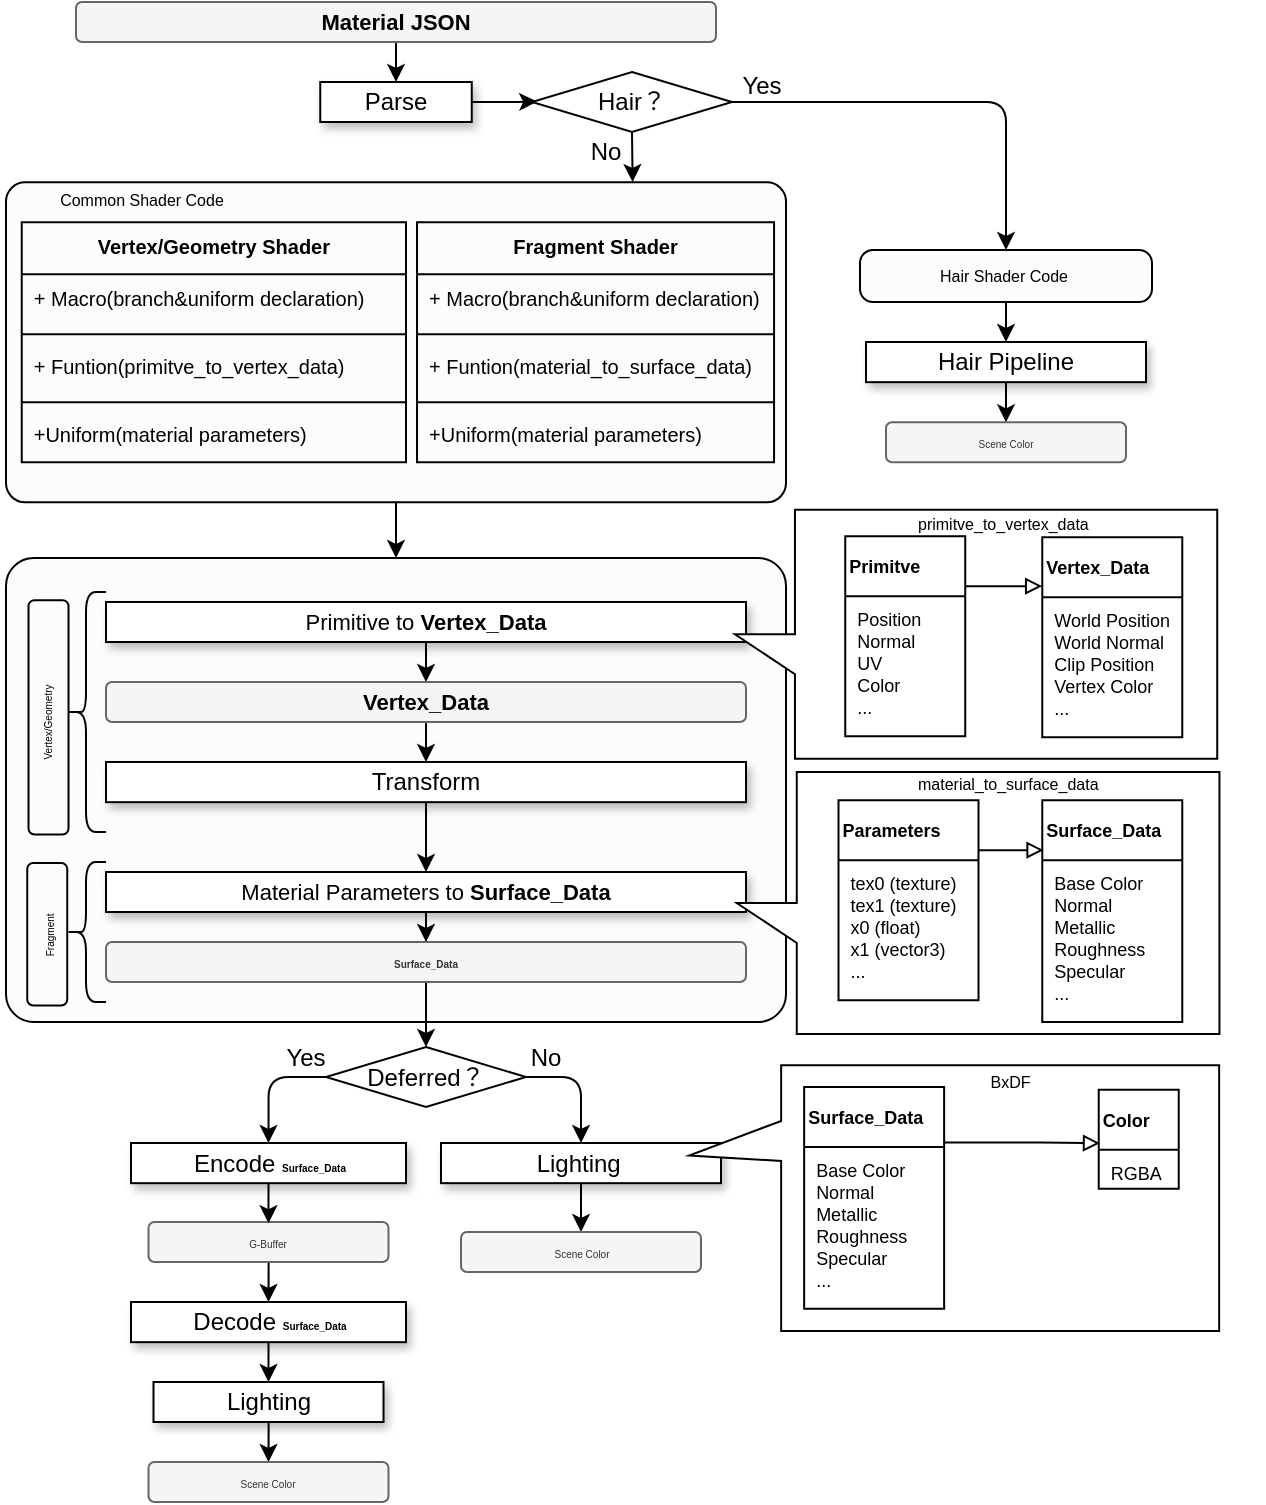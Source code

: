 <mxfile version="20.6.2" type="github">
  <diagram id="rjo74vok-zISJOvy7XTI" name="第 1 页">
    <mxGraphModel dx="1298" dy="1135" grid="0" gridSize="10" guides="1" tooltips="1" connect="1" arrows="1" fold="1" page="0" pageScale="1" pageWidth="827" pageHeight="1169" math="0" shadow="0">
      <root>
        <mxCell id="0" />
        <mxCell id="1" parent="0" />
        <mxCell id="tUKbnSFkeA9dqwj0QO37-302" style="edgeStyle=orthogonalEdgeStyle;rounded=1;orthogonalLoop=1;jettySize=auto;html=1;entryX=0.5;entryY=0;entryDx=0;entryDy=0;fontSize=8;endArrow=classic;endFill=1;" edge="1" parent="1" source="tUKbnSFkeA9dqwj0QO37-298" target="tUKbnSFkeA9dqwj0QO37-287">
          <mxGeometry relative="1" as="geometry" />
        </mxCell>
        <mxCell id="tUKbnSFkeA9dqwj0QO37-298" value="" style="rounded=1;whiteSpace=wrap;html=1;shadow=0;glass=0;sketch=0;fontSize=5;fillColor=#FCFCFC;arcSize=25;" vertex="1" parent="1">
          <mxGeometry x="477" y="114" width="146" height="26" as="geometry" />
        </mxCell>
        <mxCell id="tUKbnSFkeA9dqwj0QO37-283" style="edgeStyle=orthogonalEdgeStyle;rounded=1;orthogonalLoop=1;jettySize=auto;html=1;exitX=0.5;exitY=1;exitDx=0;exitDy=0;entryX=0.5;entryY=0;entryDx=0;entryDy=0;fontSize=8;endArrow=classic;endFill=1;" edge="1" parent="1" source="tUKbnSFkeA9dqwj0QO37-219" target="tUKbnSFkeA9dqwj0QO37-48">
          <mxGeometry relative="1" as="geometry" />
        </mxCell>
        <mxCell id="tUKbnSFkeA9dqwj0QO37-219" value="" style="rounded=1;whiteSpace=wrap;html=1;shadow=0;glass=0;sketch=0;fontSize=5;fillColor=#FCFCFC;arcSize=6;" vertex="1" parent="1">
          <mxGeometry x="50" y="80.16" width="390" height="160" as="geometry" />
        </mxCell>
        <mxCell id="tUKbnSFkeA9dqwj0QO37-48" value="" style="rounded=1;whiteSpace=wrap;html=1;shadow=0;glass=0;sketch=0;fontSize=5;fillColor=#FCFCFC;arcSize=6;" vertex="1" parent="1">
          <mxGeometry x="50" y="268" width="390" height="232" as="geometry" />
        </mxCell>
        <mxCell id="tUKbnSFkeA9dqwj0QO37-85" style="edgeStyle=orthogonalEdgeStyle;rounded=1;orthogonalLoop=1;jettySize=auto;html=1;entryX=0.5;entryY=0;entryDx=0;entryDy=0;fontSize=17;" edge="1" parent="1" source="tUKbnSFkeA9dqwj0QO37-31" target="tUKbnSFkeA9dqwj0QO37-55">
          <mxGeometry relative="1" as="geometry" />
        </mxCell>
        <mxCell id="tUKbnSFkeA9dqwj0QO37-31" value="&lt;font style=&quot;font-size: 11px;&quot;&gt;Material Parameters to&amp;nbsp;&lt;b style=&quot;font-size: 11px;&quot;&gt;Surface_Data&lt;/b&gt;&lt;/font&gt;" style="rounded=0;whiteSpace=wrap;html=1;fontSize=12;glass=0;strokeWidth=1;shadow=1;" vertex="1" parent="1">
          <mxGeometry x="100" y="425" width="320" height="20" as="geometry" />
        </mxCell>
        <mxCell id="tUKbnSFkeA9dqwj0QO37-135" style="edgeStyle=orthogonalEdgeStyle;rounded=1;orthogonalLoop=1;jettySize=auto;html=1;entryX=0.5;entryY=0;entryDx=0;entryDy=0;fontSize=12;" edge="1" parent="1" source="tUKbnSFkeA9dqwj0QO37-43" target="tUKbnSFkeA9dqwj0QO37-87">
          <mxGeometry relative="1" as="geometry" />
        </mxCell>
        <mxCell id="tUKbnSFkeA9dqwj0QO37-43" value="G-Buffer" style="rounded=1;whiteSpace=wrap;html=1;shadow=0;glass=0;sketch=0;fontSize=5;fillColor=#f5f5f5;fontColor=#333333;strokeColor=#666666;" vertex="1" parent="1">
          <mxGeometry x="121.25" y="600.01" width="120" height="20" as="geometry" />
        </mxCell>
        <mxCell id="tUKbnSFkeA9dqwj0QO37-92" style="edgeStyle=orthogonalEdgeStyle;rounded=1;orthogonalLoop=1;jettySize=auto;html=1;entryX=0.5;entryY=0;entryDx=0;entryDy=0;fontSize=17;" edge="1" parent="1" source="tUKbnSFkeA9dqwj0QO37-46" target="tUKbnSFkeA9dqwj0QO37-68">
          <mxGeometry relative="1" as="geometry" />
        </mxCell>
        <mxCell id="tUKbnSFkeA9dqwj0QO37-46" value="Lighting" style="rounded=0;whiteSpace=wrap;html=1;fontSize=12;glass=0;strokeWidth=1;shadow=1;" vertex="1" parent="1">
          <mxGeometry x="123.75" y="680" width="115" height="20" as="geometry" />
        </mxCell>
        <mxCell id="tUKbnSFkeA9dqwj0QO37-94" style="edgeStyle=orthogonalEdgeStyle;rounded=1;orthogonalLoop=1;jettySize=auto;html=1;exitX=0.5;exitY=1;exitDx=0;exitDy=0;entryX=0.5;entryY=0;entryDx=0;entryDy=0;fontSize=11;" edge="1" parent="1" source="tUKbnSFkeA9dqwj0QO37-47" target="tUKbnSFkeA9dqwj0QO37-93">
          <mxGeometry relative="1" as="geometry" />
        </mxCell>
        <mxCell id="tUKbnSFkeA9dqwj0QO37-47" value="Lighting&amp;nbsp;" style="rounded=0;whiteSpace=wrap;html=1;fontSize=12;glass=0;strokeWidth=1;shadow=1;" vertex="1" parent="1">
          <mxGeometry x="267.5" y="560.5" width="140" height="20.079" as="geometry" />
        </mxCell>
        <mxCell id="tUKbnSFkeA9dqwj0QO37-50" value="Fragment" style="text;html=1;strokeColor=none;fillColor=none;align=center;verticalAlign=middle;whiteSpace=wrap;rounded=0;shadow=0;glass=0;sketch=0;fontSize=5;rotation=270;" vertex="1" parent="1">
          <mxGeometry x="41.26" y="441.16" width="60" height="30" as="geometry" />
        </mxCell>
        <mxCell id="tUKbnSFkeA9dqwj0QO37-128" value="" style="edgeStyle=orthogonalEdgeStyle;rounded=1;orthogonalLoop=1;jettySize=auto;html=1;fontSize=12;exitX=0.5;exitY=1;exitDx=0;exitDy=0;" edge="1" parent="1" source="tUKbnSFkeA9dqwj0QO37-55" target="tUKbnSFkeA9dqwj0QO37-127">
          <mxGeometry relative="1" as="geometry">
            <mxPoint x="260" y="492.5" as="sourcePoint" />
          </mxGeometry>
        </mxCell>
        <mxCell id="tUKbnSFkeA9dqwj0QO37-55" value="&lt;b&gt;Surface_Data&lt;/b&gt;" style="rounded=1;whiteSpace=wrap;html=1;shadow=0;glass=0;sketch=0;fontSize=5;fillColor=#f5f5f5;fontColor=#333333;strokeColor=#666666;" vertex="1" parent="1">
          <mxGeometry x="100" y="460" width="320" height="20" as="geometry" />
        </mxCell>
        <mxCell id="tUKbnSFkeA9dqwj0QO37-68" value="Scene Color" style="rounded=1;whiteSpace=wrap;html=1;shadow=0;glass=0;sketch=0;fontSize=5;fillColor=#f5f5f5;fontColor=#333333;strokeColor=#666666;" vertex="1" parent="1">
          <mxGeometry x="121.25" y="720" width="120" height="20" as="geometry" />
        </mxCell>
        <mxCell id="tUKbnSFkeA9dqwj0QO37-136" style="edgeStyle=orthogonalEdgeStyle;rounded=1;orthogonalLoop=1;jettySize=auto;html=1;entryX=0.5;entryY=0;entryDx=0;entryDy=0;fontSize=12;" edge="1" parent="1" source="tUKbnSFkeA9dqwj0QO37-81" target="tUKbnSFkeA9dqwj0QO37-43">
          <mxGeometry relative="1" as="geometry" />
        </mxCell>
        <mxCell id="tUKbnSFkeA9dqwj0QO37-81" value="Encode &lt;b style=&quot;font-size: 5px;&quot;&gt;Surface_Data&lt;/b&gt;" style="rounded=0;whiteSpace=wrap;html=1;fontSize=12;glass=0;strokeWidth=1;shadow=1;" vertex="1" parent="1">
          <mxGeometry x="112.5" y="560.5" width="137.5" height="20.079" as="geometry" />
        </mxCell>
        <mxCell id="tUKbnSFkeA9dqwj0QO37-91" style="edgeStyle=orthogonalEdgeStyle;rounded=1;orthogonalLoop=1;jettySize=auto;html=1;exitX=0.5;exitY=1;exitDx=0;exitDy=0;entryX=0.5;entryY=0;entryDx=0;entryDy=0;fontSize=17;" edge="1" parent="1" source="tUKbnSFkeA9dqwj0QO37-87" target="tUKbnSFkeA9dqwj0QO37-46">
          <mxGeometry relative="1" as="geometry" />
        </mxCell>
        <mxCell id="tUKbnSFkeA9dqwj0QO37-87" value="Decode &lt;b style=&quot;font-size: 5px;&quot;&gt;Surface_Data&lt;/b&gt;" style="rounded=0;whiteSpace=wrap;html=1;fontSize=12;glass=0;strokeWidth=1;shadow=1;" vertex="1" parent="1">
          <mxGeometry x="112.5" y="640" width="137.5" height="20.079" as="geometry" />
        </mxCell>
        <mxCell id="tUKbnSFkeA9dqwj0QO37-93" value="Scene Color" style="rounded=1;whiteSpace=wrap;html=1;shadow=0;glass=0;sketch=0;fontSize=5;fillColor=#f5f5f5;fontColor=#333333;strokeColor=#666666;" vertex="1" parent="1">
          <mxGeometry x="277.5" y="605" width="120" height="20" as="geometry" />
        </mxCell>
        <mxCell id="tUKbnSFkeA9dqwj0QO37-96" style="edgeStyle=orthogonalEdgeStyle;rounded=1;orthogonalLoop=1;jettySize=auto;html=1;entryX=0.5;entryY=0;entryDx=0;entryDy=0;fontSize=17;" edge="1" parent="1" source="tUKbnSFkeA9dqwj0QO37-97" target="tUKbnSFkeA9dqwj0QO37-100">
          <mxGeometry relative="1" as="geometry" />
        </mxCell>
        <mxCell id="tUKbnSFkeA9dqwj0QO37-97" value="&lt;font style=&quot;font-size: 11px;&quot;&gt;Primitive to&amp;nbsp;&lt;b style=&quot;font-size: 11px;&quot;&gt;Vertex_Data&lt;/b&gt;&lt;/font&gt;" style="rounded=0;whiteSpace=wrap;html=1;fontSize=12;glass=0;strokeWidth=1;shadow=1;" vertex="1" parent="1">
          <mxGeometry x="100" y="290" width="320" height="20" as="geometry" />
        </mxCell>
        <mxCell id="tUKbnSFkeA9dqwj0QO37-103" style="edgeStyle=orthogonalEdgeStyle;rounded=1;orthogonalLoop=1;jettySize=auto;html=1;exitX=0.5;exitY=1;exitDx=0;exitDy=0;entryX=0.5;entryY=0;entryDx=0;entryDy=0;fontSize=11;" edge="1" parent="1" source="tUKbnSFkeA9dqwj0QO37-98" target="tUKbnSFkeA9dqwj0QO37-31">
          <mxGeometry relative="1" as="geometry" />
        </mxCell>
        <mxCell id="tUKbnSFkeA9dqwj0QO37-98" value="Transform" style="rounded=0;whiteSpace=wrap;html=1;fontSize=12;glass=0;strokeWidth=1;shadow=1;" vertex="1" parent="1">
          <mxGeometry x="100" y="370" width="320" height="20.079" as="geometry" />
        </mxCell>
        <mxCell id="tUKbnSFkeA9dqwj0QO37-102" value="" style="edgeStyle=orthogonalEdgeStyle;rounded=1;orthogonalLoop=1;jettySize=auto;html=1;fontSize=11;" edge="1" parent="1" source="tUKbnSFkeA9dqwj0QO37-100" target="tUKbnSFkeA9dqwj0QO37-98">
          <mxGeometry relative="1" as="geometry" />
        </mxCell>
        <mxCell id="tUKbnSFkeA9dqwj0QO37-100" value="&lt;b style=&quot;color: rgb(0, 0, 0); font-size: 11px;&quot;&gt;Vertex_Data&lt;/b&gt;" style="rounded=1;whiteSpace=wrap;html=1;shadow=0;glass=0;sketch=0;fontSize=5;fillColor=#f5f5f5;fontColor=#333333;strokeColor=#666666;" vertex="1" parent="1">
          <mxGeometry x="100" y="330" width="320" height="20" as="geometry" />
        </mxCell>
        <mxCell id="tUKbnSFkeA9dqwj0QO37-113" value="Yes" style="text;html=1;strokeColor=none;fillColor=none;align=center;verticalAlign=middle;whiteSpace=wrap;rounded=0;shadow=0;glass=0;dashed=1;sketch=0;fontSize=12;" vertex="1" parent="1">
          <mxGeometry x="170" y="502.5" width="60" height="30" as="geometry" />
        </mxCell>
        <mxCell id="tUKbnSFkeA9dqwj0QO37-115" value="No" style="text;html=1;strokeColor=none;fillColor=none;align=center;verticalAlign=middle;whiteSpace=wrap;rounded=0;shadow=0;glass=0;dashed=1;sketch=0;fontSize=12;" vertex="1" parent="1">
          <mxGeometry x="290" y="502.5" width="60" height="30" as="geometry" />
        </mxCell>
        <mxCell id="tUKbnSFkeA9dqwj0QO37-118" value="" style="shape=curlyBracket;whiteSpace=wrap;html=1;rounded=1;flipH=1;labelPosition=right;verticalLabelPosition=middle;align=left;verticalAlign=middle;shadow=0;glass=0;sketch=0;strokeColor=#030303;fontSize=12;fillColor=default;rotation=-180;" vertex="1" parent="1">
          <mxGeometry x="80" y="285" width="20" height="120" as="geometry" />
        </mxCell>
        <mxCell id="tUKbnSFkeA9dqwj0QO37-119" value="" style="shape=curlyBracket;whiteSpace=wrap;html=1;rounded=1;flipH=1;labelPosition=right;verticalLabelPosition=middle;align=left;verticalAlign=middle;shadow=0;glass=0;sketch=0;strokeColor=#030303;fontSize=12;fillColor=default;rotation=-180;" vertex="1" parent="1">
          <mxGeometry x="80" y="420" width="20" height="70" as="geometry" />
        </mxCell>
        <mxCell id="tUKbnSFkeA9dqwj0QO37-129" style="edgeStyle=orthogonalEdgeStyle;rounded=1;orthogonalLoop=1;jettySize=auto;html=1;entryX=0.5;entryY=0;entryDx=0;entryDy=0;fontSize=12;exitX=0;exitY=0.5;exitDx=0;exitDy=0;exitPerimeter=0;" edge="1" parent="1" source="tUKbnSFkeA9dqwj0QO37-127" target="tUKbnSFkeA9dqwj0QO37-81">
          <mxGeometry relative="1" as="geometry" />
        </mxCell>
        <mxCell id="tUKbnSFkeA9dqwj0QO37-130" style="edgeStyle=orthogonalEdgeStyle;rounded=1;orthogonalLoop=1;jettySize=auto;html=1;entryX=0.5;entryY=0;entryDx=0;entryDy=0;fontSize=12;exitX=1;exitY=0.5;exitDx=0;exitDy=0;exitPerimeter=0;" edge="1" parent="1" source="tUKbnSFkeA9dqwj0QO37-127" target="tUKbnSFkeA9dqwj0QO37-47">
          <mxGeometry relative="1" as="geometry" />
        </mxCell>
        <mxCell id="tUKbnSFkeA9dqwj0QO37-127" value="Deferred？" style="strokeWidth=1;html=1;shape=mxgraph.flowchart.decision;whiteSpace=wrap;rounded=1;shadow=0;glass=0;sketch=0;strokeColor=#030303;fontSize=12;fillColor=default;" vertex="1" parent="1">
          <mxGeometry x="210" y="512.5" width="100" height="30" as="geometry" />
        </mxCell>
        <mxCell id="tUKbnSFkeA9dqwj0QO37-139" value="" style="rounded=1;whiteSpace=wrap;html=1;shadow=0;glass=0;sketch=0;strokeColor=default;strokeWidth=1;fontSize=12;fillColor=none;rotation=-90;" vertex="1" parent="1">
          <mxGeometry x="35" y="446.16" width="71.25" height="20" as="geometry" />
        </mxCell>
        <mxCell id="tUKbnSFkeA9dqwj0QO37-162" value="Vertex/Geometry Shader" style="swimlane;fontStyle=1;align=center;verticalAlign=top;childLayout=stackLayout;horizontal=1;startSize=26;horizontalStack=0;resizeParent=1;resizeParentMax=0;resizeLast=0;collapsible=1;marginBottom=0;rounded=0;shadow=0;glass=0;sketch=0;strokeColor=default;strokeWidth=1;fontSize=10;fillColor=none;swimlaneFillColor=none;" vertex="1" parent="1">
          <mxGeometry x="57.87" y="100.16" width="192.13" height="120" as="geometry" />
        </mxCell>
        <mxCell id="tUKbnSFkeA9dqwj0QO37-163" value="+ Macro(branch&amp;uniform declaration) " style="text;strokeColor=none;fillColor=none;align=left;verticalAlign=top;spacingLeft=4;spacingRight=4;overflow=hidden;rotatable=0;points=[[0,0.5],[1,0.5]];portConstraint=eastwest;rounded=1;shadow=0;glass=0;sketch=0;strokeWidth=1;fontSize=10;noLabel=0;" vertex="1" parent="tUKbnSFkeA9dqwj0QO37-162">
          <mxGeometry y="26" width="192.13" height="26" as="geometry" />
        </mxCell>
        <mxCell id="tUKbnSFkeA9dqwj0QO37-164" value="" style="line;strokeWidth=1;fillColor=none;align=left;verticalAlign=middle;spacingTop=-1;spacingLeft=3;spacingRight=3;rotatable=0;labelPosition=right;points=[];portConstraint=eastwest;strokeColor=inherit;rounded=1;shadow=0;glass=0;sketch=0;fontSize=12;" vertex="1" parent="tUKbnSFkeA9dqwj0QO37-162">
          <mxGeometry y="52" width="192.13" height="8" as="geometry" />
        </mxCell>
        <mxCell id="tUKbnSFkeA9dqwj0QO37-165" value="+ Funtion(primitve_to_vertex_data)" style="text;strokeColor=none;fillColor=none;align=left;verticalAlign=top;spacingLeft=4;spacingRight=4;overflow=hidden;rotatable=0;points=[[0,0.5],[1,0.5]];portConstraint=eastwest;rounded=1;shadow=0;glass=0;sketch=0;strokeWidth=1;fontSize=10;" vertex="1" parent="tUKbnSFkeA9dqwj0QO37-162">
          <mxGeometry y="60" width="192.13" height="26" as="geometry" />
        </mxCell>
        <mxCell id="tUKbnSFkeA9dqwj0QO37-209" value="" style="line;strokeWidth=1;fillColor=none;align=left;verticalAlign=middle;spacingTop=-1;spacingLeft=3;spacingRight=3;rotatable=0;labelPosition=right;points=[];portConstraint=eastwest;strokeColor=inherit;rounded=1;shadow=0;glass=0;sketch=0;fontSize=12;" vertex="1" parent="tUKbnSFkeA9dqwj0QO37-162">
          <mxGeometry y="86" width="192.13" height="8" as="geometry" />
        </mxCell>
        <mxCell id="tUKbnSFkeA9dqwj0QO37-208" value="+Uniform(material parameters)" style="text;strokeColor=none;fillColor=none;align=left;verticalAlign=top;spacingLeft=4;spacingRight=4;overflow=hidden;rotatable=0;points=[[0,0.5],[1,0.5]];portConstraint=eastwest;rounded=1;shadow=0;glass=0;sketch=0;strokeWidth=1;fontSize=10;" vertex="1" parent="tUKbnSFkeA9dqwj0QO37-162">
          <mxGeometry y="94" width="192.13" height="26" as="geometry" />
        </mxCell>
        <mxCell id="tUKbnSFkeA9dqwj0QO37-178" value="" style="shape=callout;whiteSpace=wrap;html=1;perimeter=calloutPerimeter;rounded=1;shadow=0;glass=0;sketch=0;strokeColor=default;strokeWidth=1;fontSize=13;fillColor=default;rotation=90;arcSize=0;" vertex="1" parent="1">
          <mxGeometry x="472.8" y="185.57" width="124.5" height="241.13" as="geometry" />
        </mxCell>
        <mxCell id="tUKbnSFkeA9dqwj0QO37-160" value="Vertex_Data" style="swimlane;childLayout=stackLayout;horizontal=1;startSize=30;horizontalStack=0;rounded=0;fontSize=9;fontStyle=1;strokeWidth=1;resizeParent=0;resizeLast=1;shadow=0;dashed=0;align=left;glass=0;sketch=0;strokeColor=default;fillColor=none;" vertex="1" parent="1">
          <mxGeometry x="568.14" y="257.67" width="70" height="100" as="geometry" />
        </mxCell>
        <mxCell id="tUKbnSFkeA9dqwj0QO37-161" value="World Position&#xa;World Normal&#xa;Clip Position&#xa;Vertex Color&#xa;...&#xa;" style="align=left;strokeColor=none;fillColor=none;spacingLeft=4;fontSize=9;verticalAlign=top;resizable=0;rotatable=0;part=1;rounded=1;shadow=0;glass=0;sketch=0;strokeWidth=1;" vertex="1" parent="tUKbnSFkeA9dqwj0QO37-160">
          <mxGeometry y="30" width="70" height="70" as="geometry" />
        </mxCell>
        <mxCell id="tUKbnSFkeA9dqwj0QO37-183" style="edgeStyle=orthogonalEdgeStyle;rounded=1;orthogonalLoop=1;jettySize=auto;html=1;exitX=0.5;exitY=1;exitDx=0;exitDy=0;fontSize=9;" edge="1" parent="tUKbnSFkeA9dqwj0QO37-160">
          <mxGeometry relative="1" as="geometry">
            <mxPoint x="35" y="76.5" as="sourcePoint" />
            <mxPoint x="35" y="76.5" as="targetPoint" />
          </mxGeometry>
        </mxCell>
        <mxCell id="tUKbnSFkeA9dqwj0QO37-230" style="edgeStyle=orthogonalEdgeStyle;rounded=1;orthogonalLoop=1;jettySize=auto;html=1;exitX=1;exitY=0.25;exitDx=0;exitDy=0;entryX=0;entryY=0.25;entryDx=0;entryDy=0;fontSize=11;endArrow=block;endFill=0;" edge="1" parent="1" source="tUKbnSFkeA9dqwj0QO37-180" target="tUKbnSFkeA9dqwj0QO37-160">
          <mxGeometry relative="1" as="geometry" />
        </mxCell>
        <mxCell id="tUKbnSFkeA9dqwj0QO37-180" value="Primitve" style="swimlane;childLayout=stackLayout;horizontal=1;startSize=30;horizontalStack=0;rounded=0;fontSize=9;fontStyle=1;strokeWidth=1;resizeParent=0;resizeLast=1;shadow=0;dashed=0;align=left;glass=0;sketch=0;strokeColor=default;fillColor=none;" vertex="1" parent="1">
          <mxGeometry x="469.62" y="257.12" width="60" height="100" as="geometry" />
        </mxCell>
        <mxCell id="tUKbnSFkeA9dqwj0QO37-181" value="Position&#xa;Normal&#xa;UV&#xa;Color&#xa;...&#xa;&#xa;" style="align=left;strokeColor=none;fillColor=none;spacingLeft=4;fontSize=9;verticalAlign=top;resizable=0;rotatable=0;part=1;rounded=1;shadow=0;glass=0;sketch=0;strokeWidth=1;" vertex="1" parent="tUKbnSFkeA9dqwj0QO37-180">
          <mxGeometry y="30" width="60" height="70" as="geometry" />
        </mxCell>
        <mxCell id="tUKbnSFkeA9dqwj0QO37-194" value="" style="shape=callout;whiteSpace=wrap;html=1;perimeter=calloutPerimeter;rounded=1;shadow=0;glass=0;sketch=0;strokeColor=default;strokeWidth=1;fontSize=13;fillColor=default;rotation=90;arcSize=0;" vertex="1" parent="1">
          <mxGeometry x="470.5" y="319.82" width="131.102" height="241.338" as="geometry" />
        </mxCell>
        <mxCell id="tUKbnSFkeA9dqwj0QO37-188" value="Surface_Data" style="swimlane;childLayout=stackLayout;horizontal=1;startSize=30;horizontalStack=0;rounded=0;fontSize=9;fontStyle=1;strokeWidth=1;resizeParent=0;resizeLast=1;shadow=0;dashed=0;align=left;glass=0;sketch=0;strokeColor=default;fillColor=none;" vertex="1" parent="1">
          <mxGeometry x="568.14" y="389.12" width="70" height="110.88" as="geometry" />
        </mxCell>
        <mxCell id="tUKbnSFkeA9dqwj0QO37-189" value="Base Color&#xa;Normal&#xa;Metallic&#xa;Roughness&#xa;Specular&#xa;...&#xa;" style="align=left;strokeColor=none;fillColor=none;spacingLeft=4;fontSize=9;verticalAlign=top;resizable=0;rotatable=0;part=1;rounded=1;shadow=0;glass=0;sketch=0;strokeWidth=1;" vertex="1" parent="tUKbnSFkeA9dqwj0QO37-188">
          <mxGeometry y="30" width="70" height="80.88" as="geometry" />
        </mxCell>
        <mxCell id="tUKbnSFkeA9dqwj0QO37-190" style="edgeStyle=orthogonalEdgeStyle;rounded=1;orthogonalLoop=1;jettySize=auto;html=1;exitX=0.5;exitY=1;exitDx=0;exitDy=0;fontSize=9;" edge="1" parent="tUKbnSFkeA9dqwj0QO37-188" source="tUKbnSFkeA9dqwj0QO37-189" target="tUKbnSFkeA9dqwj0QO37-189">
          <mxGeometry relative="1" as="geometry" />
        </mxCell>
        <mxCell id="tUKbnSFkeA9dqwj0QO37-247" style="edgeStyle=orthogonalEdgeStyle;rounded=1;orthogonalLoop=1;jettySize=auto;html=1;exitX=1;exitY=0.25;exitDx=0;exitDy=0;fontSize=11;endArrow=block;endFill=0;entryX=0.009;entryY=0.223;entryDx=0;entryDy=0;entryPerimeter=0;" edge="1" parent="1" source="tUKbnSFkeA9dqwj0QO37-191" target="tUKbnSFkeA9dqwj0QO37-188">
          <mxGeometry relative="1" as="geometry">
            <mxPoint x="576.25" y="409.56" as="targetPoint" />
          </mxGeometry>
        </mxCell>
        <mxCell id="tUKbnSFkeA9dqwj0QO37-191" value="Parameters" style="swimlane;childLayout=stackLayout;horizontal=1;startSize=30;horizontalStack=0;rounded=0;fontSize=9;fontStyle=1;strokeWidth=1;resizeParent=0;resizeLast=1;shadow=0;dashed=0;align=left;glass=0;sketch=0;strokeColor=default;fillColor=none;" vertex="1" parent="1">
          <mxGeometry x="466.25" y="389.12" width="70" height="100" as="geometry" />
        </mxCell>
        <mxCell id="tUKbnSFkeA9dqwj0QO37-192" value="tex0 (texture)&#xa;tex1 (texture)&#xa;x0 (float)&#xa;x1 (vector3)&#xa;...&#xa;" style="align=left;strokeColor=none;fillColor=none;spacingLeft=4;fontSize=9;verticalAlign=top;resizable=0;rotatable=0;part=1;rounded=1;shadow=0;glass=0;sketch=0;strokeWidth=1;" vertex="1" parent="tUKbnSFkeA9dqwj0QO37-191">
          <mxGeometry y="30" width="70" height="70" as="geometry" />
        </mxCell>
        <mxCell id="tUKbnSFkeA9dqwj0QO37-195" value="" style="shape=callout;whiteSpace=wrap;html=1;perimeter=calloutPerimeter;rounded=1;shadow=0;glass=0;sketch=0;strokeColor=default;strokeWidth=1;fontSize=9;fillColor=default;rotation=90;position2=0.34;size=46;position=0.21;arcSize=0;" vertex="1" parent="1">
          <mxGeometry x="457.61" y="455.53" width="132.93" height="265" as="geometry" />
        </mxCell>
        <mxCell id="tUKbnSFkeA9dqwj0QO37-200" value="Color" style="swimlane;childLayout=stackLayout;horizontal=1;startSize=30;horizontalStack=0;rounded=0;fontSize=9;fontStyle=1;strokeWidth=1;resizeParent=0;resizeLast=1;shadow=0;dashed=0;align=left;glass=0;sketch=0;strokeColor=default;fillColor=none;" vertex="1" parent="1">
          <mxGeometry x="596.37" y="533.88" width="40" height="49.5" as="geometry" />
        </mxCell>
        <mxCell id="tUKbnSFkeA9dqwj0QO37-201" value="RGBA" style="align=left;strokeColor=none;fillColor=none;spacingLeft=4;fontSize=9;verticalAlign=top;resizable=0;rotatable=0;part=1;rounded=1;shadow=0;glass=0;sketch=0;strokeWidth=1;" vertex="1" parent="tUKbnSFkeA9dqwj0QO37-200">
          <mxGeometry y="30" width="40" height="19.5" as="geometry" />
        </mxCell>
        <mxCell id="tUKbnSFkeA9dqwj0QO37-202" style="edgeStyle=orthogonalEdgeStyle;rounded=1;orthogonalLoop=1;jettySize=auto;html=1;exitX=0.5;exitY=1;exitDx=0;exitDy=0;fontSize=9;" edge="1" parent="tUKbnSFkeA9dqwj0QO37-200" source="tUKbnSFkeA9dqwj0QO37-201" target="tUKbnSFkeA9dqwj0QO37-201">
          <mxGeometry relative="1" as="geometry" />
        </mxCell>
        <mxCell id="tUKbnSFkeA9dqwj0QO37-257" style="edgeStyle=orthogonalEdgeStyle;rounded=1;orthogonalLoop=1;jettySize=auto;html=1;exitX=1;exitY=0.25;exitDx=0;exitDy=0;entryX=0.016;entryY=0.54;entryDx=0;entryDy=0;entryPerimeter=0;fontSize=8;endArrow=block;endFill=0;" edge="1" parent="1" source="tUKbnSFkeA9dqwj0QO37-205" target="tUKbnSFkeA9dqwj0QO37-200">
          <mxGeometry relative="1" as="geometry" />
        </mxCell>
        <mxCell id="tUKbnSFkeA9dqwj0QO37-205" value="Surface_Data" style="swimlane;childLayout=stackLayout;horizontal=1;startSize=30;horizontalStack=0;rounded=0;fontSize=9;fontStyle=1;strokeWidth=1;resizeParent=0;resizeLast=1;shadow=0;dashed=0;align=left;glass=0;sketch=0;strokeColor=default;fillColor=none;" vertex="1" parent="1">
          <mxGeometry x="449.07" y="532.5" width="70" height="110.88" as="geometry" />
        </mxCell>
        <mxCell id="tUKbnSFkeA9dqwj0QO37-206" value="Base Color&#xa;Normal&#xa;Metallic&#xa;Roughness&#xa;Specular&#xa;...&#xa;" style="align=left;strokeColor=none;fillColor=none;spacingLeft=4;fontSize=9;verticalAlign=top;resizable=0;rotatable=0;part=1;rounded=1;shadow=0;glass=0;sketch=0;strokeWidth=1;" vertex="1" parent="tUKbnSFkeA9dqwj0QO37-205">
          <mxGeometry y="30" width="70" height="80.88" as="geometry" />
        </mxCell>
        <mxCell id="tUKbnSFkeA9dqwj0QO37-207" style="edgeStyle=orthogonalEdgeStyle;rounded=1;orthogonalLoop=1;jettySize=auto;html=1;exitX=0.5;exitY=1;exitDx=0;exitDy=0;fontSize=9;" edge="1" parent="tUKbnSFkeA9dqwj0QO37-205" source="tUKbnSFkeA9dqwj0QO37-206" target="tUKbnSFkeA9dqwj0QO37-206">
          <mxGeometry relative="1" as="geometry" />
        </mxCell>
        <mxCell id="tUKbnSFkeA9dqwj0QO37-210" value="Fragment Shader" style="swimlane;fontStyle=1;align=center;verticalAlign=top;childLayout=stackLayout;horizontal=1;startSize=26;horizontalStack=0;resizeParent=1;resizeParentMax=0;resizeLast=0;collapsible=1;marginBottom=0;rounded=0;shadow=0;glass=0;sketch=0;strokeColor=default;strokeWidth=1;fontSize=10;fillColor=none;swimlaneFillColor=none;" vertex="1" parent="1">
          <mxGeometry x="255.511" y="100.16" width="178.52" height="120" as="geometry" />
        </mxCell>
        <mxCell id="tUKbnSFkeA9dqwj0QO37-211" value="+ Macro(branch&amp;uniform declaration) " style="text;strokeColor=none;fillColor=none;align=left;verticalAlign=top;spacingLeft=4;spacingRight=4;overflow=hidden;rotatable=0;points=[[0,0.5],[1,0.5]];portConstraint=eastwest;rounded=1;shadow=0;glass=0;sketch=0;strokeWidth=1;fontSize=10;noLabel=0;" vertex="1" parent="tUKbnSFkeA9dqwj0QO37-210">
          <mxGeometry y="26" width="178.52" height="26" as="geometry" />
        </mxCell>
        <mxCell id="tUKbnSFkeA9dqwj0QO37-212" value="" style="line;strokeWidth=1;fillColor=none;align=left;verticalAlign=middle;spacingTop=-1;spacingLeft=3;spacingRight=3;rotatable=0;labelPosition=right;points=[];portConstraint=eastwest;strokeColor=inherit;rounded=1;shadow=0;glass=0;sketch=0;fontSize=12;" vertex="1" parent="tUKbnSFkeA9dqwj0QO37-210">
          <mxGeometry y="52" width="178.52" height="8" as="geometry" />
        </mxCell>
        <mxCell id="tUKbnSFkeA9dqwj0QO37-213" value="+ Funtion(material_to_surface_data)" style="text;strokeColor=none;fillColor=none;align=left;verticalAlign=top;spacingLeft=4;spacingRight=4;overflow=hidden;rotatable=0;points=[[0,0.5],[1,0.5]];portConstraint=eastwest;rounded=1;shadow=0;glass=0;sketch=0;strokeWidth=1;fontSize=10;" vertex="1" parent="tUKbnSFkeA9dqwj0QO37-210">
          <mxGeometry y="60" width="178.52" height="26" as="geometry" />
        </mxCell>
        <mxCell id="tUKbnSFkeA9dqwj0QO37-214" value="" style="line;strokeWidth=1;fillColor=none;align=left;verticalAlign=middle;spacingTop=-1;spacingLeft=3;spacingRight=3;rotatable=0;labelPosition=right;points=[];portConstraint=eastwest;strokeColor=inherit;rounded=1;shadow=0;glass=0;sketch=0;fontSize=12;" vertex="1" parent="tUKbnSFkeA9dqwj0QO37-210">
          <mxGeometry y="86" width="178.52" height="8" as="geometry" />
        </mxCell>
        <mxCell id="tUKbnSFkeA9dqwj0QO37-215" value="+Uniform(material parameters)" style="text;strokeColor=none;fillColor=none;align=left;verticalAlign=top;spacingLeft=4;spacingRight=4;overflow=hidden;rotatable=0;points=[[0,0.5],[1,0.5]];portConstraint=eastwest;rounded=1;shadow=0;glass=0;sketch=0;strokeWidth=1;fontSize=10;" vertex="1" parent="tUKbnSFkeA9dqwj0QO37-210">
          <mxGeometry y="94" width="178.52" height="26" as="geometry" />
        </mxCell>
        <mxCell id="tUKbnSFkeA9dqwj0QO37-216" value="" style="rounded=1;whiteSpace=wrap;html=1;shadow=0;glass=0;sketch=0;strokeColor=default;strokeWidth=1;fontSize=12;fillColor=none;rotation=-90;" vertex="1" parent="1">
          <mxGeometry x="12.67" y="337.67" width="117.18" height="20" as="geometry" />
        </mxCell>
        <mxCell id="tUKbnSFkeA9dqwj0QO37-217" value="Vertex/Geometry" style="text;html=1;strokeColor=none;fillColor=none;align=center;verticalAlign=middle;whiteSpace=wrap;rounded=0;shadow=0;glass=0;sketch=0;fontSize=5;rotation=270;" vertex="1" parent="1">
          <mxGeometry x="35" y="335" width="70" height="30" as="geometry" />
        </mxCell>
        <mxCell id="tUKbnSFkeA9dqwj0QO37-249" value="primitve_to_vertex_data" style="text;strokeColor=none;fillColor=none;align=left;verticalAlign=top;spacingLeft=4;spacingRight=4;overflow=hidden;rotatable=0;points=[[0,0.5],[1,0.5]];portConstraint=eastwest;rounded=1;shadow=0;glass=0;sketch=0;strokeWidth=1;fontSize=8;" vertex="1" parent="1">
          <mxGeometry x="500" y="240.157" width="178.52" height="26" as="geometry" />
        </mxCell>
        <mxCell id="tUKbnSFkeA9dqwj0QO37-252" value="material_to_surface_data" style="text;strokeColor=none;fillColor=none;align=left;verticalAlign=top;spacingLeft=4;spacingRight=4;overflow=hidden;rotatable=0;points=[[0,0.5],[1,0.5]];portConstraint=eastwest;rounded=1;shadow=0;glass=0;sketch=0;strokeWidth=1;fontSize=8;" vertex="1" parent="1">
          <mxGeometry x="500" y="369.997" width="178.52" height="26" as="geometry" />
        </mxCell>
        <mxCell id="tUKbnSFkeA9dqwj0QO37-259" value="Common Shader Code" style="text;html=1;strokeColor=none;fillColor=none;align=center;verticalAlign=middle;whiteSpace=wrap;rounded=0;shadow=0;glass=0;sketch=0;strokeWidth=1;fontSize=8;" vertex="1" parent="1">
          <mxGeometry x="47.24" y="74.02" width="141.76" height="30" as="geometry" />
        </mxCell>
        <mxCell id="tUKbnSFkeA9dqwj0QO37-269" style="edgeStyle=orthogonalEdgeStyle;rounded=1;orthogonalLoop=1;jettySize=auto;html=1;entryX=0.5;entryY=0;entryDx=0;entryDy=0;fontSize=8;endArrow=classic;endFill=1;" edge="1" parent="1" source="tUKbnSFkeA9dqwj0QO37-260" target="tUKbnSFkeA9dqwj0QO37-266">
          <mxGeometry relative="1" as="geometry" />
        </mxCell>
        <mxCell id="tUKbnSFkeA9dqwj0QO37-260" value="&lt;b style=&quot;color: rgb(0, 0, 0); font-size: 11px;&quot;&gt;Material JSON&lt;/b&gt;" style="rounded=1;whiteSpace=wrap;html=1;shadow=0;glass=0;sketch=0;fontSize=5;fillColor=#f5f5f5;fontColor=#333333;strokeColor=#666666;" vertex="1" parent="1">
          <mxGeometry x="85" y="-10" width="320" height="20" as="geometry" />
        </mxCell>
        <mxCell id="tUKbnSFkeA9dqwj0QO37-261" value="BxDF" style="text;strokeColor=none;fillColor=none;align=left;verticalAlign=top;spacingLeft=4;spacingRight=4;overflow=hidden;rotatable=0;points=[[0,0.5],[1,0.5]];portConstraint=eastwest;rounded=1;shadow=0;glass=0;sketch=0;strokeWidth=1;fontSize=8;" vertex="1" parent="1">
          <mxGeometry x="536.25" y="519" width="50" height="26" as="geometry" />
        </mxCell>
        <mxCell id="tUKbnSFkeA9dqwj0QO37-290" style="edgeStyle=orthogonalEdgeStyle;rounded=1;orthogonalLoop=1;jettySize=auto;html=1;fontSize=8;endArrow=classic;endFill=1;entryX=0.026;entryY=0.492;entryDx=0;entryDy=0;entryPerimeter=0;" edge="1" parent="1" source="tUKbnSFkeA9dqwj0QO37-266" target="tUKbnSFkeA9dqwj0QO37-285">
          <mxGeometry relative="1" as="geometry">
            <mxPoint x="310" y="40" as="targetPoint" />
          </mxGeometry>
        </mxCell>
        <mxCell id="tUKbnSFkeA9dqwj0QO37-266" value="Parse" style="rounded=0;whiteSpace=wrap;html=1;fontSize=12;glass=0;strokeWidth=1;shadow=1;" vertex="1" parent="1">
          <mxGeometry x="207.13" y="30" width="75.74" height="20" as="geometry" />
        </mxCell>
        <mxCell id="tUKbnSFkeA9dqwj0QO37-293" style="edgeStyle=orthogonalEdgeStyle;rounded=1;orthogonalLoop=1;jettySize=auto;html=1;exitX=0.5;exitY=1;exitDx=0;exitDy=0;exitPerimeter=0;fontSize=8;endArrow=classic;endFill=1;" edge="1" parent="1" source="tUKbnSFkeA9dqwj0QO37-285">
          <mxGeometry relative="1" as="geometry">
            <mxPoint x="363.31" y="80" as="targetPoint" />
          </mxGeometry>
        </mxCell>
        <mxCell id="tUKbnSFkeA9dqwj0QO37-306" style="edgeStyle=orthogonalEdgeStyle;rounded=1;orthogonalLoop=1;jettySize=auto;html=1;entryX=0.5;entryY=0;entryDx=0;entryDy=0;fontSize=8;endArrow=classic;endFill=1;" edge="1" parent="1" source="tUKbnSFkeA9dqwj0QO37-285" target="tUKbnSFkeA9dqwj0QO37-298">
          <mxGeometry relative="1" as="geometry" />
        </mxCell>
        <mxCell id="tUKbnSFkeA9dqwj0QO37-285" value="Hair？" style="strokeWidth=1;html=1;shape=mxgraph.flowchart.decision;whiteSpace=wrap;rounded=1;shadow=0;glass=0;sketch=0;strokeColor=#030303;fontSize=12;fillColor=default;" vertex="1" parent="1">
          <mxGeometry x="313" y="25" width="100" height="30" as="geometry" />
        </mxCell>
        <mxCell id="tUKbnSFkeA9dqwj0QO37-307" style="edgeStyle=orthogonalEdgeStyle;rounded=1;orthogonalLoop=1;jettySize=auto;html=1;entryX=0.5;entryY=0;entryDx=0;entryDy=0;fontSize=8;endArrow=classic;endFill=1;" edge="1" parent="1" source="tUKbnSFkeA9dqwj0QO37-287" target="tUKbnSFkeA9dqwj0QO37-289">
          <mxGeometry relative="1" as="geometry" />
        </mxCell>
        <mxCell id="tUKbnSFkeA9dqwj0QO37-287" value="Hair Pipeline" style="rounded=0;whiteSpace=wrap;html=1;fontSize=12;glass=0;strokeWidth=1;shadow=1;" vertex="1" parent="1">
          <mxGeometry x="480.0" y="160.0" width="140" height="20.079" as="geometry" />
        </mxCell>
        <mxCell id="tUKbnSFkeA9dqwj0QO37-289" value="Scene Color" style="rounded=1;whiteSpace=wrap;html=1;shadow=0;glass=0;sketch=0;fontSize=5;fillColor=#f5f5f5;fontColor=#333333;strokeColor=#666666;" vertex="1" parent="1">
          <mxGeometry x="490.0" y="200.16" width="120" height="20" as="geometry" />
        </mxCell>
        <mxCell id="tUKbnSFkeA9dqwj0QO37-291" value="Yes" style="text;html=1;strokeColor=none;fillColor=none;align=center;verticalAlign=middle;whiteSpace=wrap;rounded=0;shadow=0;glass=0;dashed=1;sketch=0;fontSize=12;" vertex="1" parent="1">
          <mxGeometry x="397.607" y="17.002" width="60" height="30" as="geometry" />
        </mxCell>
        <mxCell id="tUKbnSFkeA9dqwj0QO37-292" value="No" style="text;html=1;strokeColor=none;fillColor=none;align=center;verticalAlign=middle;whiteSpace=wrap;rounded=0;shadow=0;glass=0;dashed=1;sketch=0;fontSize=12;" vertex="1" parent="1">
          <mxGeometry x="320" y="50" width="60" height="30" as="geometry" />
        </mxCell>
        <mxCell id="tUKbnSFkeA9dqwj0QO37-297" value="Hair Shader Code" style="text;html=1;strokeColor=none;fillColor=none;align=center;verticalAlign=middle;whiteSpace=wrap;rounded=0;shadow=0;glass=0;sketch=0;strokeWidth=1;fontSize=8;" vertex="1" parent="1">
          <mxGeometry x="478.24" y="112" width="141.76" height="30" as="geometry" />
        </mxCell>
      </root>
    </mxGraphModel>
  </diagram>
</mxfile>
